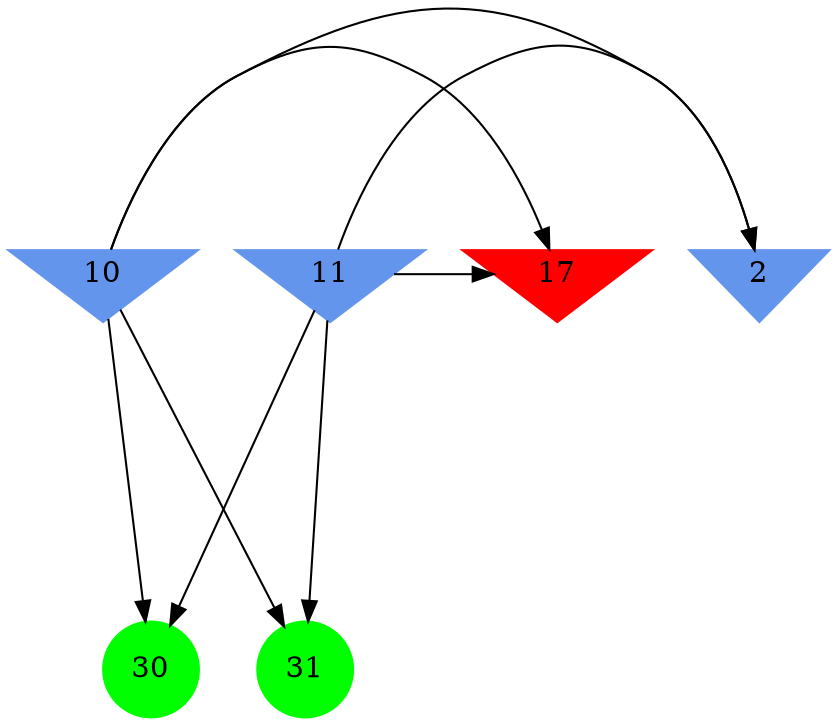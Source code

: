 digraph brain {
	ranksep=2.0;
	2 [shape=invtriangle,style=filled,color=cornflowerblue];
	10 [shape=invtriangle,style=filled,color=cornflowerblue];
	11 [shape=invtriangle,style=filled,color=cornflowerblue];
	17 [shape=invtriangle,style=filled,color=red];
	30 [shape=circle,style=filled,color=green];
	31 [shape=circle,style=filled,color=green];
	10	->	17;
	10	->	2;
	10	->	31;
	10	->	30;
	11	->	17;
	11	->	2;
	11	->	31;
	11	->	30;
	{ rank=same; 2; 10; 11; 17; }
	{ rank=same; }
	{ rank=same; 30; 31; }
}
